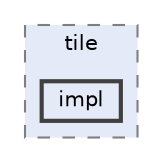 digraph "include/subgroup/tile/impl"
{
 // LATEX_PDF_SIZE
  bgcolor="transparent";
  edge [fontname=Helvetica,fontsize=10,labelfontname=Helvetica,labelfontsize=10];
  node [fontname=Helvetica,fontsize=10,shape=box,height=0.2,width=0.4];
  compound=true
  subgraph clusterdir_e816c50244db08630be3ec9c90add874 {
    graph [ bgcolor="#e4eaf8", pencolor="grey50", label="tile", fontname=Helvetica,fontsize=10 style="filled,dashed", URL="dir_e816c50244db08630be3ec9c90add874.html",tooltip=""]
  dir_e99b40808c72de906d8df043ed3227fb [label="impl", fillcolor="#e4eaf8", color="grey25", style="filled,bold", URL="dir_e99b40808c72de906d8df043ed3227fb.html",tooltip=""];
  }
}
